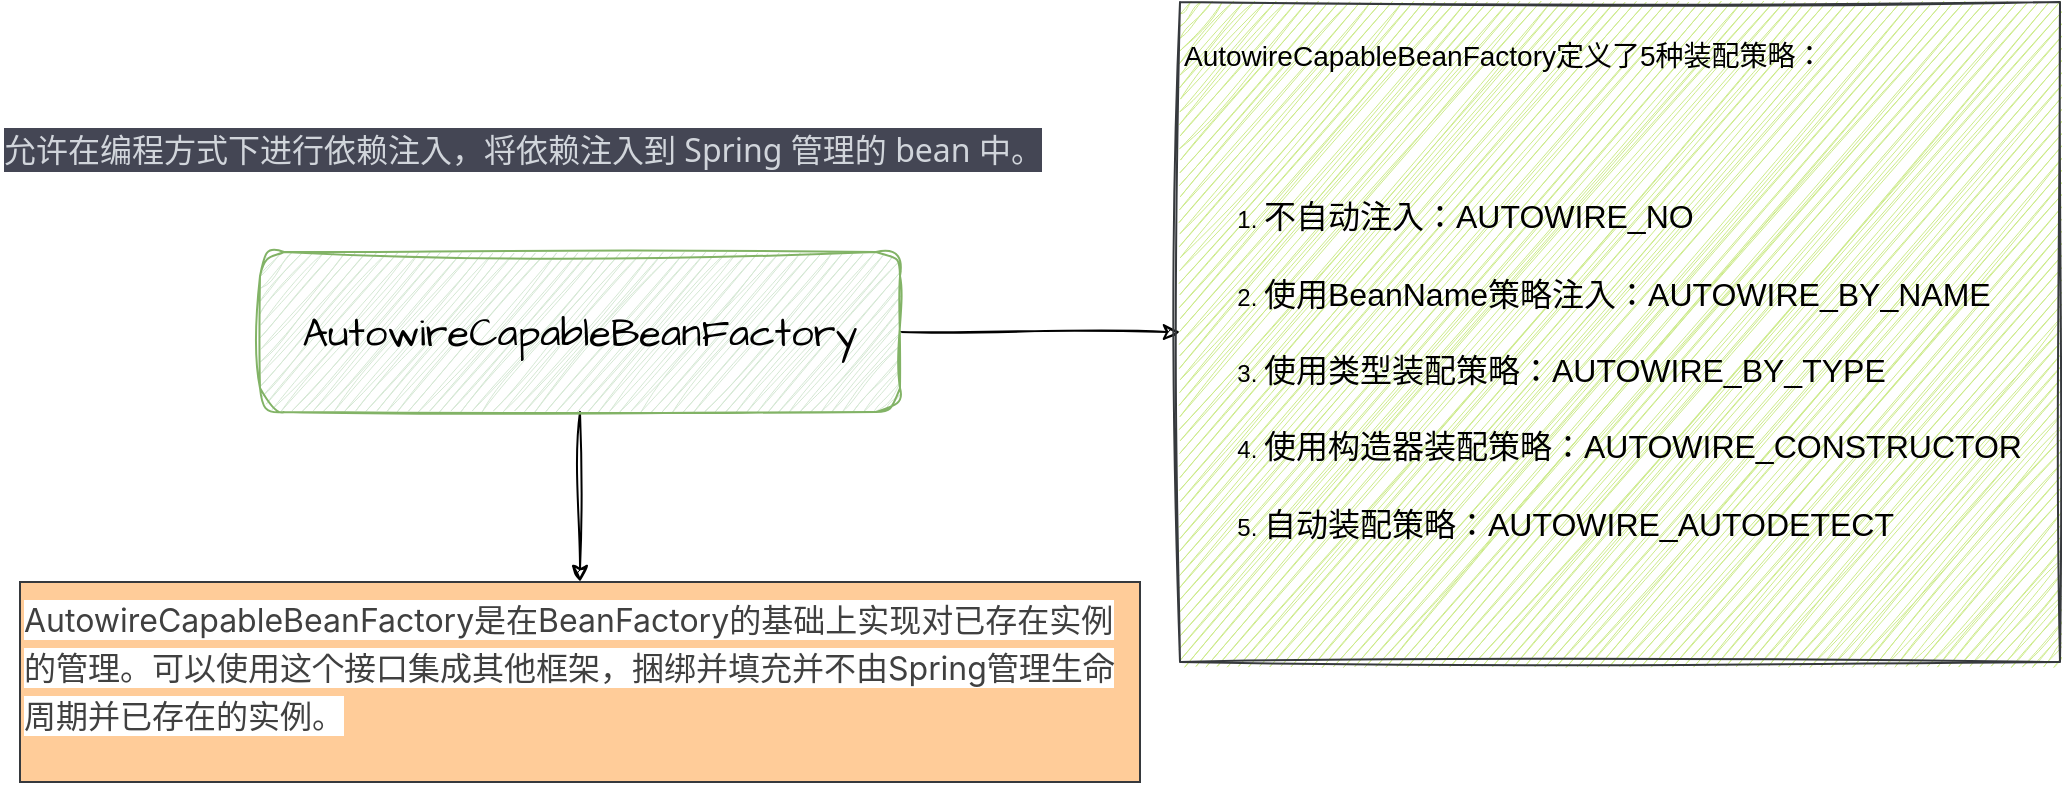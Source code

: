 <mxfile version="21.6.5" type="device">
  <diagram name="第 1 页" id="pqISzRCg5tY0zE7_DFzk">
    <mxGraphModel dx="1863" dy="614" grid="1" gridSize="10" guides="1" tooltips="1" connect="1" arrows="1" fold="1" page="1" pageScale="1" pageWidth="827" pageHeight="1169" math="0" shadow="0">
      <root>
        <mxCell id="0" />
        <mxCell id="1" parent="0" />
        <mxCell id="i1jCB0c7qs5RmjSvvi3u-2" style="edgeStyle=orthogonalEdgeStyle;rounded=0;orthogonalLoop=1;jettySize=auto;html=1;exitX=1;exitY=0.5;exitDx=0;exitDy=0;sketch=1;curveFitting=1;jiggle=2;" edge="1" parent="1" source="uEjw20dRS_9Wrid4qU01-1" target="i1jCB0c7qs5RmjSvvi3u-1">
          <mxGeometry relative="1" as="geometry" />
        </mxCell>
        <mxCell id="i1jCB0c7qs5RmjSvvi3u-4" style="edgeStyle=orthogonalEdgeStyle;rounded=0;sketch=1;hachureGap=4;jiggle=2;curveFitting=1;orthogonalLoop=1;jettySize=auto;html=1;exitX=0.5;exitY=1;exitDx=0;exitDy=0;entryX=0.5;entryY=0;entryDx=0;entryDy=0;fontFamily=Architects Daughter;fontSource=https%3A%2F%2Ffonts.googleapis.com%2Fcss%3Ffamily%3DArchitects%2BDaughter;fontSize=16;" edge="1" parent="1" source="uEjw20dRS_9Wrid4qU01-1" target="i1jCB0c7qs5RmjSvvi3u-3">
          <mxGeometry relative="1" as="geometry" />
        </mxCell>
        <mxCell id="uEjw20dRS_9Wrid4qU01-1" value="AutowireCapableBeanFactory" style="rounded=1;whiteSpace=wrap;html=1;hachureGap=4;fontFamily=Architects Daughter;fontSource=https%3A%2F%2Ffonts.googleapis.com%2Fcss%3Ffamily%3DArchitects%2BDaughter;fontSize=20;fillColor=#d5e8d4;strokeColor=#82b366;sketch=1;curveFitting=1;jiggle=2;" parent="1" vertex="1">
          <mxGeometry x="70" y="320" width="320" height="80" as="geometry" />
        </mxCell>
        <mxCell id="uEjw20dRS_9Wrid4qU01-2" value="&lt;span style=&quot;color: rgb(209, 213, 219); font-family: Söhne, ui-sans-serif, system-ui, -apple-system, &amp;quot;Segoe UI&amp;quot;, Roboto, Ubuntu, Cantarell, &amp;quot;Noto Sans&amp;quot;, sans-serif, &amp;quot;Helvetica Neue&amp;quot;, Arial, &amp;quot;Apple Color Emoji&amp;quot;, &amp;quot;Segoe UI Emoji&amp;quot;, &amp;quot;Segoe UI Symbol&amp;quot;, &amp;quot;Noto Color Emoji&amp;quot;; font-size: 16px; font-style: normal; font-variant-ligatures: normal; font-variant-caps: normal; font-weight: 400; letter-spacing: normal; orphans: 2; text-align: start; text-indent: 0px; text-transform: none; widows: 2; word-spacing: 0px; -webkit-text-stroke-width: 0px; background-color: rgb(68, 70, 84); text-decoration-thickness: initial; text-decoration-style: initial; text-decoration-color: initial; float: none; display: inline !important;&quot;&gt;允许在编程方式下进行依赖注入，将依赖注入到 Spring 管理的 bean 中。&lt;/span&gt;" style="text;whiteSpace=wrap;html=1;fontSize=20;fontFamily=Architects Daughter;sketch=1;curveFitting=1;jiggle=2;" parent="1" vertex="1">
          <mxGeometry x="-60" y="250" width="560" height="70" as="geometry" />
        </mxCell>
        <mxCell id="i1jCB0c7qs5RmjSvvi3u-1" value="&lt;div&gt;&lt;p&gt;&lt;font style=&quot;font-size: 14px;&quot;&gt;AutowireCapableBeanFactory定义了5种装配策略：&lt;/font&gt;&lt;/p&gt;&lt;font size=&quot;3&quot;&gt;&lt;br&gt;&lt;/font&gt;&lt;ol&gt;&lt;font size=&quot;3&quot;&gt;&lt;br&gt;&lt;/font&gt;&lt;li&gt;&lt;font size=&quot;3&quot;&gt;不自动注入：AUTOWIRE_NO&lt;/font&gt;&lt;/li&gt;&lt;font size=&quot;3&quot;&gt;&lt;br&gt;&lt;/font&gt;&lt;li&gt;&lt;font size=&quot;3&quot;&gt;使用BeanName策略注入：AUTOWIRE_BY_NAME&lt;/font&gt;&lt;/li&gt;&lt;font size=&quot;3&quot;&gt;&lt;br&gt;&lt;/font&gt;&lt;li&gt;&lt;font size=&quot;3&quot;&gt;使用类型装配策略：AUTOWIRE_BY_TYPE&lt;/font&gt;&lt;/li&gt;&lt;font size=&quot;3&quot;&gt;&lt;br&gt;&lt;/font&gt;&lt;li&gt;&lt;font size=&quot;3&quot;&gt;使用构造器装配策略：AUTOWIRE_CONSTRUCTOR&lt;/font&gt;&lt;/li&gt;&lt;font size=&quot;3&quot;&gt;&lt;br&gt;&lt;/font&gt;&lt;li&gt;&lt;font size=&quot;3&quot;&gt;自动装配策略：AUTOWIRE_AUTODETECT&lt;/font&gt;&lt;/li&gt;&lt;/ol&gt;&lt;/div&gt;&lt;font size=&quot;3&quot;&gt;&lt;br&gt;&lt;/font&gt;" style="text;whiteSpace=wrap;html=1;sketch=1;curveFitting=1;jiggle=2;fillColor=#cdeb8b;strokeColor=#36393d;" vertex="1" parent="1">
          <mxGeometry x="530" y="195" width="440" height="330" as="geometry" />
        </mxCell>
        <mxCell id="i1jCB0c7qs5RmjSvvi3u-3" value="&lt;span style=&quot;color: rgb(64, 64, 64); font-family: -apple-system, BlinkMacSystemFont, &amp;quot;Apple Color Emoji&amp;quot;, &amp;quot;Segoe UI Emoji&amp;quot;, &amp;quot;Segoe UI Symbol&amp;quot;, &amp;quot;Segoe UI&amp;quot;, &amp;quot;PingFang SC&amp;quot;, &amp;quot;Hiragino Sans GB&amp;quot;, &amp;quot;Microsoft YaHei&amp;quot;, &amp;quot;Helvetica Neue&amp;quot;, Helvetica, Arial, sans-serif; font-size: 16px; font-style: normal; font-variant-ligatures: normal; font-variant-caps: normal; font-weight: 400; letter-spacing: normal; orphans: 2; text-align: start; text-indent: 0px; text-transform: none; widows: 2; word-spacing: 0px; -webkit-text-stroke-width: 0px; background-color: rgb(255, 255, 255); text-decoration-thickness: initial; text-decoration-style: initial; text-decoration-color: initial; float: none; display: inline !important;&quot;&gt;AutowireCapableBeanFactory是在BeanFactory的基础上实现对已存在实例的管理。可以使用这个接口集成其他框架，捆绑并填充并不由Spring管理生命周期并已存在的实例。&lt;/span&gt;" style="text;whiteSpace=wrap;html=1;fontSize=20;fontFamily=Architects Daughter;fillColor=#ffcc99;strokeColor=#36393d;" vertex="1" parent="1">
          <mxGeometry x="-50" y="485" width="560" height="100" as="geometry" />
        </mxCell>
      </root>
    </mxGraphModel>
  </diagram>
</mxfile>
